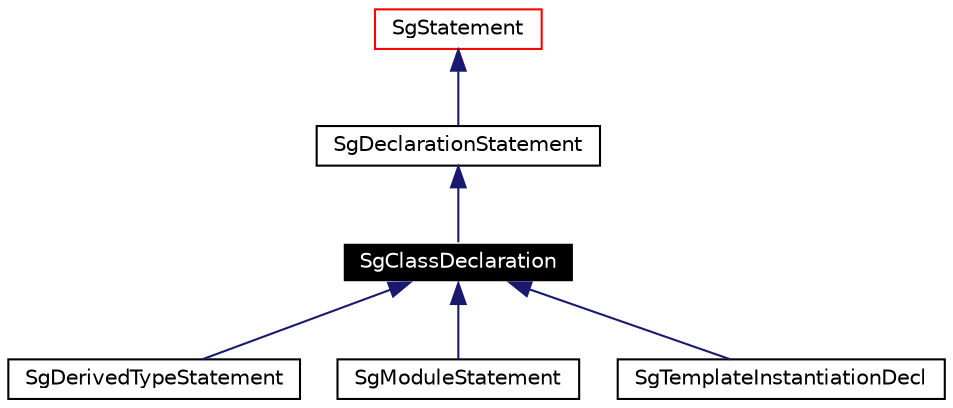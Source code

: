 digraph G
{
  edge [fontname="Helvetica",fontsize=10,labelfontname="Helvetica",labelfontsize=10];
  node [fontname="Helvetica",fontsize=10,shape=record];
  Node1 [label="SgClassDeclaration",height=0.2,width=0.4,color="white", fillcolor="black", style="filled" fontcolor="white"];
  Node2 -> Node1 [dir=back,color="midnightblue",fontsize=10,style="solid",fontname="Helvetica"];
  Node2 [label="SgDeclarationStatement",height=0.2,width=0.4,color="black",URL="$classSgDeclarationStatement.html"];
  Node3 -> Node2 [dir=back,color="midnightblue",fontsize=10,style="solid",fontname="Helvetica"];
  Node3 [label="SgStatement",height=0.2,width=0.4,color="red",URL="$classSgStatement.html"];
  Node1 -> Node4 [dir=back,color="midnightblue",fontsize=10,style="solid",fontname="Helvetica"];
  Node4 [label="SgDerivedTypeStatement",height=0.2,width=0.4,color="black",URL="$classSgDerivedTypeStatement.html"];
  Node1 -> Node5 [dir=back,color="midnightblue",fontsize=10,style="solid",fontname="Helvetica"];
  Node5 [label="SgModuleStatement",height=0.2,width=0.4,color="black",URL="$classSgModuleStatement.html"];
  Node1 -> Node6 [dir=back,color="midnightblue",fontsize=10,style="solid",fontname="Helvetica"];
  Node6 [label="SgTemplateInstantiationDecl",height=0.2,width=0.4,color="black",URL="$classSgTemplateInstantiationDecl.html"];
}

